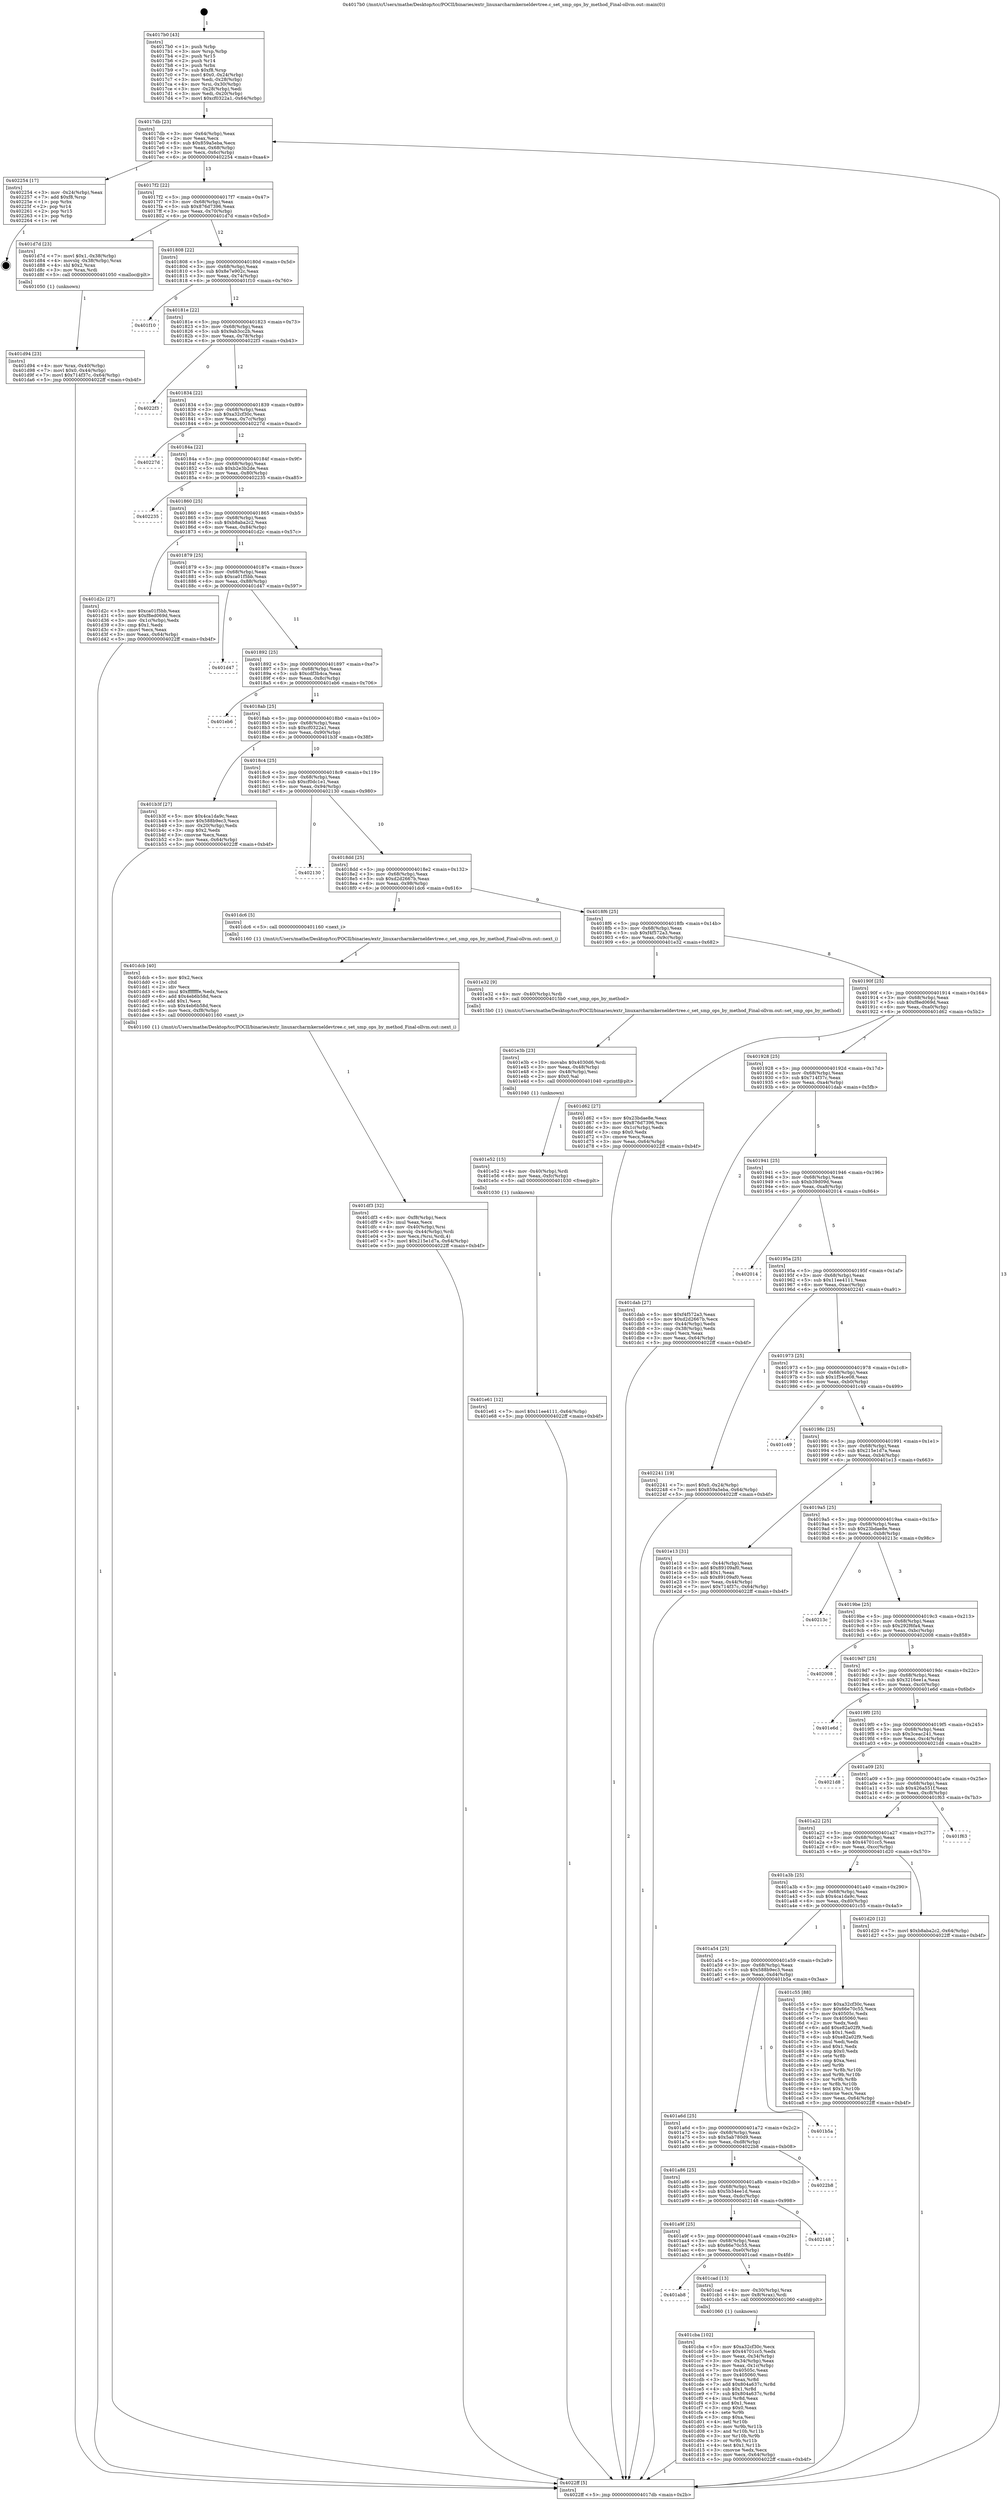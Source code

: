 digraph "0x4017b0" {
  label = "0x4017b0 (/mnt/c/Users/mathe/Desktop/tcc/POCII/binaries/extr_linuxarcharmkerneldevtree.c_set_smp_ops_by_method_Final-ollvm.out::main(0))"
  labelloc = "t"
  node[shape=record]

  Entry [label="",width=0.3,height=0.3,shape=circle,fillcolor=black,style=filled]
  "0x4017db" [label="{
     0x4017db [23]\l
     | [instrs]\l
     &nbsp;&nbsp;0x4017db \<+3\>: mov -0x64(%rbp),%eax\l
     &nbsp;&nbsp;0x4017de \<+2\>: mov %eax,%ecx\l
     &nbsp;&nbsp;0x4017e0 \<+6\>: sub $0x859a5eba,%ecx\l
     &nbsp;&nbsp;0x4017e6 \<+3\>: mov %eax,-0x68(%rbp)\l
     &nbsp;&nbsp;0x4017e9 \<+3\>: mov %ecx,-0x6c(%rbp)\l
     &nbsp;&nbsp;0x4017ec \<+6\>: je 0000000000402254 \<main+0xaa4\>\l
  }"]
  "0x402254" [label="{
     0x402254 [17]\l
     | [instrs]\l
     &nbsp;&nbsp;0x402254 \<+3\>: mov -0x24(%rbp),%eax\l
     &nbsp;&nbsp;0x402257 \<+7\>: add $0xf8,%rsp\l
     &nbsp;&nbsp;0x40225e \<+1\>: pop %rbx\l
     &nbsp;&nbsp;0x40225f \<+2\>: pop %r14\l
     &nbsp;&nbsp;0x402261 \<+2\>: pop %r15\l
     &nbsp;&nbsp;0x402263 \<+1\>: pop %rbp\l
     &nbsp;&nbsp;0x402264 \<+1\>: ret\l
  }"]
  "0x4017f2" [label="{
     0x4017f2 [22]\l
     | [instrs]\l
     &nbsp;&nbsp;0x4017f2 \<+5\>: jmp 00000000004017f7 \<main+0x47\>\l
     &nbsp;&nbsp;0x4017f7 \<+3\>: mov -0x68(%rbp),%eax\l
     &nbsp;&nbsp;0x4017fa \<+5\>: sub $0x876d7396,%eax\l
     &nbsp;&nbsp;0x4017ff \<+3\>: mov %eax,-0x70(%rbp)\l
     &nbsp;&nbsp;0x401802 \<+6\>: je 0000000000401d7d \<main+0x5cd\>\l
  }"]
  Exit [label="",width=0.3,height=0.3,shape=circle,fillcolor=black,style=filled,peripheries=2]
  "0x401d7d" [label="{
     0x401d7d [23]\l
     | [instrs]\l
     &nbsp;&nbsp;0x401d7d \<+7\>: movl $0x1,-0x38(%rbp)\l
     &nbsp;&nbsp;0x401d84 \<+4\>: movslq -0x38(%rbp),%rax\l
     &nbsp;&nbsp;0x401d88 \<+4\>: shl $0x2,%rax\l
     &nbsp;&nbsp;0x401d8c \<+3\>: mov %rax,%rdi\l
     &nbsp;&nbsp;0x401d8f \<+5\>: call 0000000000401050 \<malloc@plt\>\l
     | [calls]\l
     &nbsp;&nbsp;0x401050 \{1\} (unknown)\l
  }"]
  "0x401808" [label="{
     0x401808 [22]\l
     | [instrs]\l
     &nbsp;&nbsp;0x401808 \<+5\>: jmp 000000000040180d \<main+0x5d\>\l
     &nbsp;&nbsp;0x40180d \<+3\>: mov -0x68(%rbp),%eax\l
     &nbsp;&nbsp;0x401810 \<+5\>: sub $0x8e7e902c,%eax\l
     &nbsp;&nbsp;0x401815 \<+3\>: mov %eax,-0x74(%rbp)\l
     &nbsp;&nbsp;0x401818 \<+6\>: je 0000000000401f10 \<main+0x760\>\l
  }"]
  "0x401e61" [label="{
     0x401e61 [12]\l
     | [instrs]\l
     &nbsp;&nbsp;0x401e61 \<+7\>: movl $0x11ee4111,-0x64(%rbp)\l
     &nbsp;&nbsp;0x401e68 \<+5\>: jmp 00000000004022ff \<main+0xb4f\>\l
  }"]
  "0x401f10" [label="{
     0x401f10\l
  }", style=dashed]
  "0x40181e" [label="{
     0x40181e [22]\l
     | [instrs]\l
     &nbsp;&nbsp;0x40181e \<+5\>: jmp 0000000000401823 \<main+0x73\>\l
     &nbsp;&nbsp;0x401823 \<+3\>: mov -0x68(%rbp),%eax\l
     &nbsp;&nbsp;0x401826 \<+5\>: sub $0x9ab3cc2b,%eax\l
     &nbsp;&nbsp;0x40182b \<+3\>: mov %eax,-0x78(%rbp)\l
     &nbsp;&nbsp;0x40182e \<+6\>: je 00000000004022f3 \<main+0xb43\>\l
  }"]
  "0x401e52" [label="{
     0x401e52 [15]\l
     | [instrs]\l
     &nbsp;&nbsp;0x401e52 \<+4\>: mov -0x40(%rbp),%rdi\l
     &nbsp;&nbsp;0x401e56 \<+6\>: mov %eax,-0xfc(%rbp)\l
     &nbsp;&nbsp;0x401e5c \<+5\>: call 0000000000401030 \<free@plt\>\l
     | [calls]\l
     &nbsp;&nbsp;0x401030 \{1\} (unknown)\l
  }"]
  "0x4022f3" [label="{
     0x4022f3\l
  }", style=dashed]
  "0x401834" [label="{
     0x401834 [22]\l
     | [instrs]\l
     &nbsp;&nbsp;0x401834 \<+5\>: jmp 0000000000401839 \<main+0x89\>\l
     &nbsp;&nbsp;0x401839 \<+3\>: mov -0x68(%rbp),%eax\l
     &nbsp;&nbsp;0x40183c \<+5\>: sub $0xa32cf30c,%eax\l
     &nbsp;&nbsp;0x401841 \<+3\>: mov %eax,-0x7c(%rbp)\l
     &nbsp;&nbsp;0x401844 \<+6\>: je 000000000040227d \<main+0xacd\>\l
  }"]
  "0x401e3b" [label="{
     0x401e3b [23]\l
     | [instrs]\l
     &nbsp;&nbsp;0x401e3b \<+10\>: movabs $0x4030d6,%rdi\l
     &nbsp;&nbsp;0x401e45 \<+3\>: mov %eax,-0x48(%rbp)\l
     &nbsp;&nbsp;0x401e48 \<+3\>: mov -0x48(%rbp),%esi\l
     &nbsp;&nbsp;0x401e4b \<+2\>: mov $0x0,%al\l
     &nbsp;&nbsp;0x401e4d \<+5\>: call 0000000000401040 \<printf@plt\>\l
     | [calls]\l
     &nbsp;&nbsp;0x401040 \{1\} (unknown)\l
  }"]
  "0x40227d" [label="{
     0x40227d\l
  }", style=dashed]
  "0x40184a" [label="{
     0x40184a [22]\l
     | [instrs]\l
     &nbsp;&nbsp;0x40184a \<+5\>: jmp 000000000040184f \<main+0x9f\>\l
     &nbsp;&nbsp;0x40184f \<+3\>: mov -0x68(%rbp),%eax\l
     &nbsp;&nbsp;0x401852 \<+5\>: sub $0xb2e3b2de,%eax\l
     &nbsp;&nbsp;0x401857 \<+3\>: mov %eax,-0x80(%rbp)\l
     &nbsp;&nbsp;0x40185a \<+6\>: je 0000000000402235 \<main+0xa85\>\l
  }"]
  "0x401df3" [label="{
     0x401df3 [32]\l
     | [instrs]\l
     &nbsp;&nbsp;0x401df3 \<+6\>: mov -0xf8(%rbp),%ecx\l
     &nbsp;&nbsp;0x401df9 \<+3\>: imul %eax,%ecx\l
     &nbsp;&nbsp;0x401dfc \<+4\>: mov -0x40(%rbp),%rsi\l
     &nbsp;&nbsp;0x401e00 \<+4\>: movslq -0x44(%rbp),%rdi\l
     &nbsp;&nbsp;0x401e04 \<+3\>: mov %ecx,(%rsi,%rdi,4)\l
     &nbsp;&nbsp;0x401e07 \<+7\>: movl $0x215e1d7a,-0x64(%rbp)\l
     &nbsp;&nbsp;0x401e0e \<+5\>: jmp 00000000004022ff \<main+0xb4f\>\l
  }"]
  "0x402235" [label="{
     0x402235\l
  }", style=dashed]
  "0x401860" [label="{
     0x401860 [25]\l
     | [instrs]\l
     &nbsp;&nbsp;0x401860 \<+5\>: jmp 0000000000401865 \<main+0xb5\>\l
     &nbsp;&nbsp;0x401865 \<+3\>: mov -0x68(%rbp),%eax\l
     &nbsp;&nbsp;0x401868 \<+5\>: sub $0xb8aba2c2,%eax\l
     &nbsp;&nbsp;0x40186d \<+6\>: mov %eax,-0x84(%rbp)\l
     &nbsp;&nbsp;0x401873 \<+6\>: je 0000000000401d2c \<main+0x57c\>\l
  }"]
  "0x401dcb" [label="{
     0x401dcb [40]\l
     | [instrs]\l
     &nbsp;&nbsp;0x401dcb \<+5\>: mov $0x2,%ecx\l
     &nbsp;&nbsp;0x401dd0 \<+1\>: cltd\l
     &nbsp;&nbsp;0x401dd1 \<+2\>: idiv %ecx\l
     &nbsp;&nbsp;0x401dd3 \<+6\>: imul $0xfffffffe,%edx,%ecx\l
     &nbsp;&nbsp;0x401dd9 \<+6\>: add $0x4eb6b58d,%ecx\l
     &nbsp;&nbsp;0x401ddf \<+3\>: add $0x1,%ecx\l
     &nbsp;&nbsp;0x401de2 \<+6\>: sub $0x4eb6b58d,%ecx\l
     &nbsp;&nbsp;0x401de8 \<+6\>: mov %ecx,-0xf8(%rbp)\l
     &nbsp;&nbsp;0x401dee \<+5\>: call 0000000000401160 \<next_i\>\l
     | [calls]\l
     &nbsp;&nbsp;0x401160 \{1\} (/mnt/c/Users/mathe/Desktop/tcc/POCII/binaries/extr_linuxarcharmkerneldevtree.c_set_smp_ops_by_method_Final-ollvm.out::next_i)\l
  }"]
  "0x401d2c" [label="{
     0x401d2c [27]\l
     | [instrs]\l
     &nbsp;&nbsp;0x401d2c \<+5\>: mov $0xca01f5bb,%eax\l
     &nbsp;&nbsp;0x401d31 \<+5\>: mov $0xf8ed069d,%ecx\l
     &nbsp;&nbsp;0x401d36 \<+3\>: mov -0x1c(%rbp),%edx\l
     &nbsp;&nbsp;0x401d39 \<+3\>: cmp $0x1,%edx\l
     &nbsp;&nbsp;0x401d3c \<+3\>: cmovl %ecx,%eax\l
     &nbsp;&nbsp;0x401d3f \<+3\>: mov %eax,-0x64(%rbp)\l
     &nbsp;&nbsp;0x401d42 \<+5\>: jmp 00000000004022ff \<main+0xb4f\>\l
  }"]
  "0x401879" [label="{
     0x401879 [25]\l
     | [instrs]\l
     &nbsp;&nbsp;0x401879 \<+5\>: jmp 000000000040187e \<main+0xce\>\l
     &nbsp;&nbsp;0x40187e \<+3\>: mov -0x68(%rbp),%eax\l
     &nbsp;&nbsp;0x401881 \<+5\>: sub $0xca01f5bb,%eax\l
     &nbsp;&nbsp;0x401886 \<+6\>: mov %eax,-0x88(%rbp)\l
     &nbsp;&nbsp;0x40188c \<+6\>: je 0000000000401d47 \<main+0x597\>\l
  }"]
  "0x401d94" [label="{
     0x401d94 [23]\l
     | [instrs]\l
     &nbsp;&nbsp;0x401d94 \<+4\>: mov %rax,-0x40(%rbp)\l
     &nbsp;&nbsp;0x401d98 \<+7\>: movl $0x0,-0x44(%rbp)\l
     &nbsp;&nbsp;0x401d9f \<+7\>: movl $0x714f37c,-0x64(%rbp)\l
     &nbsp;&nbsp;0x401da6 \<+5\>: jmp 00000000004022ff \<main+0xb4f\>\l
  }"]
  "0x401d47" [label="{
     0x401d47\l
  }", style=dashed]
  "0x401892" [label="{
     0x401892 [25]\l
     | [instrs]\l
     &nbsp;&nbsp;0x401892 \<+5\>: jmp 0000000000401897 \<main+0xe7\>\l
     &nbsp;&nbsp;0x401897 \<+3\>: mov -0x68(%rbp),%eax\l
     &nbsp;&nbsp;0x40189a \<+5\>: sub $0xcdf3b4ca,%eax\l
     &nbsp;&nbsp;0x40189f \<+6\>: mov %eax,-0x8c(%rbp)\l
     &nbsp;&nbsp;0x4018a5 \<+6\>: je 0000000000401eb6 \<main+0x706\>\l
  }"]
  "0x401cba" [label="{
     0x401cba [102]\l
     | [instrs]\l
     &nbsp;&nbsp;0x401cba \<+5\>: mov $0xa32cf30c,%ecx\l
     &nbsp;&nbsp;0x401cbf \<+5\>: mov $0x44701cc5,%edx\l
     &nbsp;&nbsp;0x401cc4 \<+3\>: mov %eax,-0x34(%rbp)\l
     &nbsp;&nbsp;0x401cc7 \<+3\>: mov -0x34(%rbp),%eax\l
     &nbsp;&nbsp;0x401cca \<+3\>: mov %eax,-0x1c(%rbp)\l
     &nbsp;&nbsp;0x401ccd \<+7\>: mov 0x40505c,%eax\l
     &nbsp;&nbsp;0x401cd4 \<+7\>: mov 0x405060,%esi\l
     &nbsp;&nbsp;0x401cdb \<+3\>: mov %eax,%r8d\l
     &nbsp;&nbsp;0x401cde \<+7\>: add $0x804a637c,%r8d\l
     &nbsp;&nbsp;0x401ce5 \<+4\>: sub $0x1,%r8d\l
     &nbsp;&nbsp;0x401ce9 \<+7\>: sub $0x804a637c,%r8d\l
     &nbsp;&nbsp;0x401cf0 \<+4\>: imul %r8d,%eax\l
     &nbsp;&nbsp;0x401cf4 \<+3\>: and $0x1,%eax\l
     &nbsp;&nbsp;0x401cf7 \<+3\>: cmp $0x0,%eax\l
     &nbsp;&nbsp;0x401cfa \<+4\>: sete %r9b\l
     &nbsp;&nbsp;0x401cfe \<+3\>: cmp $0xa,%esi\l
     &nbsp;&nbsp;0x401d01 \<+4\>: setl %r10b\l
     &nbsp;&nbsp;0x401d05 \<+3\>: mov %r9b,%r11b\l
     &nbsp;&nbsp;0x401d08 \<+3\>: and %r10b,%r11b\l
     &nbsp;&nbsp;0x401d0b \<+3\>: xor %r10b,%r9b\l
     &nbsp;&nbsp;0x401d0e \<+3\>: or %r9b,%r11b\l
     &nbsp;&nbsp;0x401d11 \<+4\>: test $0x1,%r11b\l
     &nbsp;&nbsp;0x401d15 \<+3\>: cmovne %edx,%ecx\l
     &nbsp;&nbsp;0x401d18 \<+3\>: mov %ecx,-0x64(%rbp)\l
     &nbsp;&nbsp;0x401d1b \<+5\>: jmp 00000000004022ff \<main+0xb4f\>\l
  }"]
  "0x401eb6" [label="{
     0x401eb6\l
  }", style=dashed]
  "0x4018ab" [label="{
     0x4018ab [25]\l
     | [instrs]\l
     &nbsp;&nbsp;0x4018ab \<+5\>: jmp 00000000004018b0 \<main+0x100\>\l
     &nbsp;&nbsp;0x4018b0 \<+3\>: mov -0x68(%rbp),%eax\l
     &nbsp;&nbsp;0x4018b3 \<+5\>: sub $0xcf0322a1,%eax\l
     &nbsp;&nbsp;0x4018b8 \<+6\>: mov %eax,-0x90(%rbp)\l
     &nbsp;&nbsp;0x4018be \<+6\>: je 0000000000401b3f \<main+0x38f\>\l
  }"]
  "0x401ab8" [label="{
     0x401ab8\l
  }", style=dashed]
  "0x401b3f" [label="{
     0x401b3f [27]\l
     | [instrs]\l
     &nbsp;&nbsp;0x401b3f \<+5\>: mov $0x4ca1da9c,%eax\l
     &nbsp;&nbsp;0x401b44 \<+5\>: mov $0x588b9ec3,%ecx\l
     &nbsp;&nbsp;0x401b49 \<+3\>: mov -0x20(%rbp),%edx\l
     &nbsp;&nbsp;0x401b4c \<+3\>: cmp $0x2,%edx\l
     &nbsp;&nbsp;0x401b4f \<+3\>: cmovne %ecx,%eax\l
     &nbsp;&nbsp;0x401b52 \<+3\>: mov %eax,-0x64(%rbp)\l
     &nbsp;&nbsp;0x401b55 \<+5\>: jmp 00000000004022ff \<main+0xb4f\>\l
  }"]
  "0x4018c4" [label="{
     0x4018c4 [25]\l
     | [instrs]\l
     &nbsp;&nbsp;0x4018c4 \<+5\>: jmp 00000000004018c9 \<main+0x119\>\l
     &nbsp;&nbsp;0x4018c9 \<+3\>: mov -0x68(%rbp),%eax\l
     &nbsp;&nbsp;0x4018cc \<+5\>: sub $0xcf0dc1e1,%eax\l
     &nbsp;&nbsp;0x4018d1 \<+6\>: mov %eax,-0x94(%rbp)\l
     &nbsp;&nbsp;0x4018d7 \<+6\>: je 0000000000402130 \<main+0x980\>\l
  }"]
  "0x4022ff" [label="{
     0x4022ff [5]\l
     | [instrs]\l
     &nbsp;&nbsp;0x4022ff \<+5\>: jmp 00000000004017db \<main+0x2b\>\l
  }"]
  "0x4017b0" [label="{
     0x4017b0 [43]\l
     | [instrs]\l
     &nbsp;&nbsp;0x4017b0 \<+1\>: push %rbp\l
     &nbsp;&nbsp;0x4017b1 \<+3\>: mov %rsp,%rbp\l
     &nbsp;&nbsp;0x4017b4 \<+2\>: push %r15\l
     &nbsp;&nbsp;0x4017b6 \<+2\>: push %r14\l
     &nbsp;&nbsp;0x4017b8 \<+1\>: push %rbx\l
     &nbsp;&nbsp;0x4017b9 \<+7\>: sub $0xf8,%rsp\l
     &nbsp;&nbsp;0x4017c0 \<+7\>: movl $0x0,-0x24(%rbp)\l
     &nbsp;&nbsp;0x4017c7 \<+3\>: mov %edi,-0x28(%rbp)\l
     &nbsp;&nbsp;0x4017ca \<+4\>: mov %rsi,-0x30(%rbp)\l
     &nbsp;&nbsp;0x4017ce \<+3\>: mov -0x28(%rbp),%edi\l
     &nbsp;&nbsp;0x4017d1 \<+3\>: mov %edi,-0x20(%rbp)\l
     &nbsp;&nbsp;0x4017d4 \<+7\>: movl $0xcf0322a1,-0x64(%rbp)\l
  }"]
  "0x401cad" [label="{
     0x401cad [13]\l
     | [instrs]\l
     &nbsp;&nbsp;0x401cad \<+4\>: mov -0x30(%rbp),%rax\l
     &nbsp;&nbsp;0x401cb1 \<+4\>: mov 0x8(%rax),%rdi\l
     &nbsp;&nbsp;0x401cb5 \<+5\>: call 0000000000401060 \<atoi@plt\>\l
     | [calls]\l
     &nbsp;&nbsp;0x401060 \{1\} (unknown)\l
  }"]
  "0x402130" [label="{
     0x402130\l
  }", style=dashed]
  "0x4018dd" [label="{
     0x4018dd [25]\l
     | [instrs]\l
     &nbsp;&nbsp;0x4018dd \<+5\>: jmp 00000000004018e2 \<main+0x132\>\l
     &nbsp;&nbsp;0x4018e2 \<+3\>: mov -0x68(%rbp),%eax\l
     &nbsp;&nbsp;0x4018e5 \<+5\>: sub $0xd2d2667b,%eax\l
     &nbsp;&nbsp;0x4018ea \<+6\>: mov %eax,-0x98(%rbp)\l
     &nbsp;&nbsp;0x4018f0 \<+6\>: je 0000000000401dc6 \<main+0x616\>\l
  }"]
  "0x401a9f" [label="{
     0x401a9f [25]\l
     | [instrs]\l
     &nbsp;&nbsp;0x401a9f \<+5\>: jmp 0000000000401aa4 \<main+0x2f4\>\l
     &nbsp;&nbsp;0x401aa4 \<+3\>: mov -0x68(%rbp),%eax\l
     &nbsp;&nbsp;0x401aa7 \<+5\>: sub $0x66e70c55,%eax\l
     &nbsp;&nbsp;0x401aac \<+6\>: mov %eax,-0xe0(%rbp)\l
     &nbsp;&nbsp;0x401ab2 \<+6\>: je 0000000000401cad \<main+0x4fd\>\l
  }"]
  "0x401dc6" [label="{
     0x401dc6 [5]\l
     | [instrs]\l
     &nbsp;&nbsp;0x401dc6 \<+5\>: call 0000000000401160 \<next_i\>\l
     | [calls]\l
     &nbsp;&nbsp;0x401160 \{1\} (/mnt/c/Users/mathe/Desktop/tcc/POCII/binaries/extr_linuxarcharmkerneldevtree.c_set_smp_ops_by_method_Final-ollvm.out::next_i)\l
  }"]
  "0x4018f6" [label="{
     0x4018f6 [25]\l
     | [instrs]\l
     &nbsp;&nbsp;0x4018f6 \<+5\>: jmp 00000000004018fb \<main+0x14b\>\l
     &nbsp;&nbsp;0x4018fb \<+3\>: mov -0x68(%rbp),%eax\l
     &nbsp;&nbsp;0x4018fe \<+5\>: sub $0xf4f572a3,%eax\l
     &nbsp;&nbsp;0x401903 \<+6\>: mov %eax,-0x9c(%rbp)\l
     &nbsp;&nbsp;0x401909 \<+6\>: je 0000000000401e32 \<main+0x682\>\l
  }"]
  "0x402148" [label="{
     0x402148\l
  }", style=dashed]
  "0x401e32" [label="{
     0x401e32 [9]\l
     | [instrs]\l
     &nbsp;&nbsp;0x401e32 \<+4\>: mov -0x40(%rbp),%rdi\l
     &nbsp;&nbsp;0x401e36 \<+5\>: call 00000000004015b0 \<set_smp_ops_by_method\>\l
     | [calls]\l
     &nbsp;&nbsp;0x4015b0 \{1\} (/mnt/c/Users/mathe/Desktop/tcc/POCII/binaries/extr_linuxarcharmkerneldevtree.c_set_smp_ops_by_method_Final-ollvm.out::set_smp_ops_by_method)\l
  }"]
  "0x40190f" [label="{
     0x40190f [25]\l
     | [instrs]\l
     &nbsp;&nbsp;0x40190f \<+5\>: jmp 0000000000401914 \<main+0x164\>\l
     &nbsp;&nbsp;0x401914 \<+3\>: mov -0x68(%rbp),%eax\l
     &nbsp;&nbsp;0x401917 \<+5\>: sub $0xf8ed069d,%eax\l
     &nbsp;&nbsp;0x40191c \<+6\>: mov %eax,-0xa0(%rbp)\l
     &nbsp;&nbsp;0x401922 \<+6\>: je 0000000000401d62 \<main+0x5b2\>\l
  }"]
  "0x401a86" [label="{
     0x401a86 [25]\l
     | [instrs]\l
     &nbsp;&nbsp;0x401a86 \<+5\>: jmp 0000000000401a8b \<main+0x2db\>\l
     &nbsp;&nbsp;0x401a8b \<+3\>: mov -0x68(%rbp),%eax\l
     &nbsp;&nbsp;0x401a8e \<+5\>: sub $0x5b34ee1d,%eax\l
     &nbsp;&nbsp;0x401a93 \<+6\>: mov %eax,-0xdc(%rbp)\l
     &nbsp;&nbsp;0x401a99 \<+6\>: je 0000000000402148 \<main+0x998\>\l
  }"]
  "0x401d62" [label="{
     0x401d62 [27]\l
     | [instrs]\l
     &nbsp;&nbsp;0x401d62 \<+5\>: mov $0x23bdae8e,%eax\l
     &nbsp;&nbsp;0x401d67 \<+5\>: mov $0x876d7396,%ecx\l
     &nbsp;&nbsp;0x401d6c \<+3\>: mov -0x1c(%rbp),%edx\l
     &nbsp;&nbsp;0x401d6f \<+3\>: cmp $0x0,%edx\l
     &nbsp;&nbsp;0x401d72 \<+3\>: cmove %ecx,%eax\l
     &nbsp;&nbsp;0x401d75 \<+3\>: mov %eax,-0x64(%rbp)\l
     &nbsp;&nbsp;0x401d78 \<+5\>: jmp 00000000004022ff \<main+0xb4f\>\l
  }"]
  "0x401928" [label="{
     0x401928 [25]\l
     | [instrs]\l
     &nbsp;&nbsp;0x401928 \<+5\>: jmp 000000000040192d \<main+0x17d\>\l
     &nbsp;&nbsp;0x40192d \<+3\>: mov -0x68(%rbp),%eax\l
     &nbsp;&nbsp;0x401930 \<+5\>: sub $0x714f37c,%eax\l
     &nbsp;&nbsp;0x401935 \<+6\>: mov %eax,-0xa4(%rbp)\l
     &nbsp;&nbsp;0x40193b \<+6\>: je 0000000000401dab \<main+0x5fb\>\l
  }"]
  "0x4022b8" [label="{
     0x4022b8\l
  }", style=dashed]
  "0x401dab" [label="{
     0x401dab [27]\l
     | [instrs]\l
     &nbsp;&nbsp;0x401dab \<+5\>: mov $0xf4f572a3,%eax\l
     &nbsp;&nbsp;0x401db0 \<+5\>: mov $0xd2d2667b,%ecx\l
     &nbsp;&nbsp;0x401db5 \<+3\>: mov -0x44(%rbp),%edx\l
     &nbsp;&nbsp;0x401db8 \<+3\>: cmp -0x38(%rbp),%edx\l
     &nbsp;&nbsp;0x401dbb \<+3\>: cmovl %ecx,%eax\l
     &nbsp;&nbsp;0x401dbe \<+3\>: mov %eax,-0x64(%rbp)\l
     &nbsp;&nbsp;0x401dc1 \<+5\>: jmp 00000000004022ff \<main+0xb4f\>\l
  }"]
  "0x401941" [label="{
     0x401941 [25]\l
     | [instrs]\l
     &nbsp;&nbsp;0x401941 \<+5\>: jmp 0000000000401946 \<main+0x196\>\l
     &nbsp;&nbsp;0x401946 \<+3\>: mov -0x68(%rbp),%eax\l
     &nbsp;&nbsp;0x401949 \<+5\>: sub $0xb39d09d,%eax\l
     &nbsp;&nbsp;0x40194e \<+6\>: mov %eax,-0xa8(%rbp)\l
     &nbsp;&nbsp;0x401954 \<+6\>: je 0000000000402014 \<main+0x864\>\l
  }"]
  "0x401a6d" [label="{
     0x401a6d [25]\l
     | [instrs]\l
     &nbsp;&nbsp;0x401a6d \<+5\>: jmp 0000000000401a72 \<main+0x2c2\>\l
     &nbsp;&nbsp;0x401a72 \<+3\>: mov -0x68(%rbp),%eax\l
     &nbsp;&nbsp;0x401a75 \<+5\>: sub $0x5ab780d9,%eax\l
     &nbsp;&nbsp;0x401a7a \<+6\>: mov %eax,-0xd8(%rbp)\l
     &nbsp;&nbsp;0x401a80 \<+6\>: je 00000000004022b8 \<main+0xb08\>\l
  }"]
  "0x402014" [label="{
     0x402014\l
  }", style=dashed]
  "0x40195a" [label="{
     0x40195a [25]\l
     | [instrs]\l
     &nbsp;&nbsp;0x40195a \<+5\>: jmp 000000000040195f \<main+0x1af\>\l
     &nbsp;&nbsp;0x40195f \<+3\>: mov -0x68(%rbp),%eax\l
     &nbsp;&nbsp;0x401962 \<+5\>: sub $0x11ee4111,%eax\l
     &nbsp;&nbsp;0x401967 \<+6\>: mov %eax,-0xac(%rbp)\l
     &nbsp;&nbsp;0x40196d \<+6\>: je 0000000000402241 \<main+0xa91\>\l
  }"]
  "0x401b5a" [label="{
     0x401b5a\l
  }", style=dashed]
  "0x402241" [label="{
     0x402241 [19]\l
     | [instrs]\l
     &nbsp;&nbsp;0x402241 \<+7\>: movl $0x0,-0x24(%rbp)\l
     &nbsp;&nbsp;0x402248 \<+7\>: movl $0x859a5eba,-0x64(%rbp)\l
     &nbsp;&nbsp;0x40224f \<+5\>: jmp 00000000004022ff \<main+0xb4f\>\l
  }"]
  "0x401973" [label="{
     0x401973 [25]\l
     | [instrs]\l
     &nbsp;&nbsp;0x401973 \<+5\>: jmp 0000000000401978 \<main+0x1c8\>\l
     &nbsp;&nbsp;0x401978 \<+3\>: mov -0x68(%rbp),%eax\l
     &nbsp;&nbsp;0x40197b \<+5\>: sub $0x1f54ce08,%eax\l
     &nbsp;&nbsp;0x401980 \<+6\>: mov %eax,-0xb0(%rbp)\l
     &nbsp;&nbsp;0x401986 \<+6\>: je 0000000000401c49 \<main+0x499\>\l
  }"]
  "0x401a54" [label="{
     0x401a54 [25]\l
     | [instrs]\l
     &nbsp;&nbsp;0x401a54 \<+5\>: jmp 0000000000401a59 \<main+0x2a9\>\l
     &nbsp;&nbsp;0x401a59 \<+3\>: mov -0x68(%rbp),%eax\l
     &nbsp;&nbsp;0x401a5c \<+5\>: sub $0x588b9ec3,%eax\l
     &nbsp;&nbsp;0x401a61 \<+6\>: mov %eax,-0xd4(%rbp)\l
     &nbsp;&nbsp;0x401a67 \<+6\>: je 0000000000401b5a \<main+0x3aa\>\l
  }"]
  "0x401c49" [label="{
     0x401c49\l
  }", style=dashed]
  "0x40198c" [label="{
     0x40198c [25]\l
     | [instrs]\l
     &nbsp;&nbsp;0x40198c \<+5\>: jmp 0000000000401991 \<main+0x1e1\>\l
     &nbsp;&nbsp;0x401991 \<+3\>: mov -0x68(%rbp),%eax\l
     &nbsp;&nbsp;0x401994 \<+5\>: sub $0x215e1d7a,%eax\l
     &nbsp;&nbsp;0x401999 \<+6\>: mov %eax,-0xb4(%rbp)\l
     &nbsp;&nbsp;0x40199f \<+6\>: je 0000000000401e13 \<main+0x663\>\l
  }"]
  "0x401c55" [label="{
     0x401c55 [88]\l
     | [instrs]\l
     &nbsp;&nbsp;0x401c55 \<+5\>: mov $0xa32cf30c,%eax\l
     &nbsp;&nbsp;0x401c5a \<+5\>: mov $0x66e70c55,%ecx\l
     &nbsp;&nbsp;0x401c5f \<+7\>: mov 0x40505c,%edx\l
     &nbsp;&nbsp;0x401c66 \<+7\>: mov 0x405060,%esi\l
     &nbsp;&nbsp;0x401c6d \<+2\>: mov %edx,%edi\l
     &nbsp;&nbsp;0x401c6f \<+6\>: add $0xe82a02f9,%edi\l
     &nbsp;&nbsp;0x401c75 \<+3\>: sub $0x1,%edi\l
     &nbsp;&nbsp;0x401c78 \<+6\>: sub $0xe82a02f9,%edi\l
     &nbsp;&nbsp;0x401c7e \<+3\>: imul %edi,%edx\l
     &nbsp;&nbsp;0x401c81 \<+3\>: and $0x1,%edx\l
     &nbsp;&nbsp;0x401c84 \<+3\>: cmp $0x0,%edx\l
     &nbsp;&nbsp;0x401c87 \<+4\>: sete %r8b\l
     &nbsp;&nbsp;0x401c8b \<+3\>: cmp $0xa,%esi\l
     &nbsp;&nbsp;0x401c8e \<+4\>: setl %r9b\l
     &nbsp;&nbsp;0x401c92 \<+3\>: mov %r8b,%r10b\l
     &nbsp;&nbsp;0x401c95 \<+3\>: and %r9b,%r10b\l
     &nbsp;&nbsp;0x401c98 \<+3\>: xor %r9b,%r8b\l
     &nbsp;&nbsp;0x401c9b \<+3\>: or %r8b,%r10b\l
     &nbsp;&nbsp;0x401c9e \<+4\>: test $0x1,%r10b\l
     &nbsp;&nbsp;0x401ca2 \<+3\>: cmovne %ecx,%eax\l
     &nbsp;&nbsp;0x401ca5 \<+3\>: mov %eax,-0x64(%rbp)\l
     &nbsp;&nbsp;0x401ca8 \<+5\>: jmp 00000000004022ff \<main+0xb4f\>\l
  }"]
  "0x401e13" [label="{
     0x401e13 [31]\l
     | [instrs]\l
     &nbsp;&nbsp;0x401e13 \<+3\>: mov -0x44(%rbp),%eax\l
     &nbsp;&nbsp;0x401e16 \<+5\>: add $0x89109af0,%eax\l
     &nbsp;&nbsp;0x401e1b \<+3\>: add $0x1,%eax\l
     &nbsp;&nbsp;0x401e1e \<+5\>: sub $0x89109af0,%eax\l
     &nbsp;&nbsp;0x401e23 \<+3\>: mov %eax,-0x44(%rbp)\l
     &nbsp;&nbsp;0x401e26 \<+7\>: movl $0x714f37c,-0x64(%rbp)\l
     &nbsp;&nbsp;0x401e2d \<+5\>: jmp 00000000004022ff \<main+0xb4f\>\l
  }"]
  "0x4019a5" [label="{
     0x4019a5 [25]\l
     | [instrs]\l
     &nbsp;&nbsp;0x4019a5 \<+5\>: jmp 00000000004019aa \<main+0x1fa\>\l
     &nbsp;&nbsp;0x4019aa \<+3\>: mov -0x68(%rbp),%eax\l
     &nbsp;&nbsp;0x4019ad \<+5\>: sub $0x23bdae8e,%eax\l
     &nbsp;&nbsp;0x4019b2 \<+6\>: mov %eax,-0xb8(%rbp)\l
     &nbsp;&nbsp;0x4019b8 \<+6\>: je 000000000040213c \<main+0x98c\>\l
  }"]
  "0x401a3b" [label="{
     0x401a3b [25]\l
     | [instrs]\l
     &nbsp;&nbsp;0x401a3b \<+5\>: jmp 0000000000401a40 \<main+0x290\>\l
     &nbsp;&nbsp;0x401a40 \<+3\>: mov -0x68(%rbp),%eax\l
     &nbsp;&nbsp;0x401a43 \<+5\>: sub $0x4ca1da9c,%eax\l
     &nbsp;&nbsp;0x401a48 \<+6\>: mov %eax,-0xd0(%rbp)\l
     &nbsp;&nbsp;0x401a4e \<+6\>: je 0000000000401c55 \<main+0x4a5\>\l
  }"]
  "0x40213c" [label="{
     0x40213c\l
  }", style=dashed]
  "0x4019be" [label="{
     0x4019be [25]\l
     | [instrs]\l
     &nbsp;&nbsp;0x4019be \<+5\>: jmp 00000000004019c3 \<main+0x213\>\l
     &nbsp;&nbsp;0x4019c3 \<+3\>: mov -0x68(%rbp),%eax\l
     &nbsp;&nbsp;0x4019c6 \<+5\>: sub $0x292f6fa4,%eax\l
     &nbsp;&nbsp;0x4019cb \<+6\>: mov %eax,-0xbc(%rbp)\l
     &nbsp;&nbsp;0x4019d1 \<+6\>: je 0000000000402008 \<main+0x858\>\l
  }"]
  "0x401d20" [label="{
     0x401d20 [12]\l
     | [instrs]\l
     &nbsp;&nbsp;0x401d20 \<+7\>: movl $0xb8aba2c2,-0x64(%rbp)\l
     &nbsp;&nbsp;0x401d27 \<+5\>: jmp 00000000004022ff \<main+0xb4f\>\l
  }"]
  "0x402008" [label="{
     0x402008\l
  }", style=dashed]
  "0x4019d7" [label="{
     0x4019d7 [25]\l
     | [instrs]\l
     &nbsp;&nbsp;0x4019d7 \<+5\>: jmp 00000000004019dc \<main+0x22c\>\l
     &nbsp;&nbsp;0x4019dc \<+3\>: mov -0x68(%rbp),%eax\l
     &nbsp;&nbsp;0x4019df \<+5\>: sub $0x3216ee1a,%eax\l
     &nbsp;&nbsp;0x4019e4 \<+6\>: mov %eax,-0xc0(%rbp)\l
     &nbsp;&nbsp;0x4019ea \<+6\>: je 0000000000401e6d \<main+0x6bd\>\l
  }"]
  "0x401a22" [label="{
     0x401a22 [25]\l
     | [instrs]\l
     &nbsp;&nbsp;0x401a22 \<+5\>: jmp 0000000000401a27 \<main+0x277\>\l
     &nbsp;&nbsp;0x401a27 \<+3\>: mov -0x68(%rbp),%eax\l
     &nbsp;&nbsp;0x401a2a \<+5\>: sub $0x44701cc5,%eax\l
     &nbsp;&nbsp;0x401a2f \<+6\>: mov %eax,-0xcc(%rbp)\l
     &nbsp;&nbsp;0x401a35 \<+6\>: je 0000000000401d20 \<main+0x570\>\l
  }"]
  "0x401e6d" [label="{
     0x401e6d\l
  }", style=dashed]
  "0x4019f0" [label="{
     0x4019f0 [25]\l
     | [instrs]\l
     &nbsp;&nbsp;0x4019f0 \<+5\>: jmp 00000000004019f5 \<main+0x245\>\l
     &nbsp;&nbsp;0x4019f5 \<+3\>: mov -0x68(%rbp),%eax\l
     &nbsp;&nbsp;0x4019f8 \<+5\>: sub $0x3ceac241,%eax\l
     &nbsp;&nbsp;0x4019fd \<+6\>: mov %eax,-0xc4(%rbp)\l
     &nbsp;&nbsp;0x401a03 \<+6\>: je 00000000004021d8 \<main+0xa28\>\l
  }"]
  "0x401f63" [label="{
     0x401f63\l
  }", style=dashed]
  "0x4021d8" [label="{
     0x4021d8\l
  }", style=dashed]
  "0x401a09" [label="{
     0x401a09 [25]\l
     | [instrs]\l
     &nbsp;&nbsp;0x401a09 \<+5\>: jmp 0000000000401a0e \<main+0x25e\>\l
     &nbsp;&nbsp;0x401a0e \<+3\>: mov -0x68(%rbp),%eax\l
     &nbsp;&nbsp;0x401a11 \<+5\>: sub $0x426a551f,%eax\l
     &nbsp;&nbsp;0x401a16 \<+6\>: mov %eax,-0xc8(%rbp)\l
     &nbsp;&nbsp;0x401a1c \<+6\>: je 0000000000401f63 \<main+0x7b3\>\l
  }"]
  Entry -> "0x4017b0" [label=" 1"]
  "0x4017db" -> "0x402254" [label=" 1"]
  "0x4017db" -> "0x4017f2" [label=" 13"]
  "0x402254" -> Exit [label=" 1"]
  "0x4017f2" -> "0x401d7d" [label=" 1"]
  "0x4017f2" -> "0x401808" [label=" 12"]
  "0x402241" -> "0x4022ff" [label=" 1"]
  "0x401808" -> "0x401f10" [label=" 0"]
  "0x401808" -> "0x40181e" [label=" 12"]
  "0x401e61" -> "0x4022ff" [label=" 1"]
  "0x40181e" -> "0x4022f3" [label=" 0"]
  "0x40181e" -> "0x401834" [label=" 12"]
  "0x401e52" -> "0x401e61" [label=" 1"]
  "0x401834" -> "0x40227d" [label=" 0"]
  "0x401834" -> "0x40184a" [label=" 12"]
  "0x401e3b" -> "0x401e52" [label=" 1"]
  "0x40184a" -> "0x402235" [label=" 0"]
  "0x40184a" -> "0x401860" [label=" 12"]
  "0x401e32" -> "0x401e3b" [label=" 1"]
  "0x401860" -> "0x401d2c" [label=" 1"]
  "0x401860" -> "0x401879" [label=" 11"]
  "0x401e13" -> "0x4022ff" [label=" 1"]
  "0x401879" -> "0x401d47" [label=" 0"]
  "0x401879" -> "0x401892" [label=" 11"]
  "0x401df3" -> "0x4022ff" [label=" 1"]
  "0x401892" -> "0x401eb6" [label=" 0"]
  "0x401892" -> "0x4018ab" [label=" 11"]
  "0x401dcb" -> "0x401df3" [label=" 1"]
  "0x4018ab" -> "0x401b3f" [label=" 1"]
  "0x4018ab" -> "0x4018c4" [label=" 10"]
  "0x401b3f" -> "0x4022ff" [label=" 1"]
  "0x4017b0" -> "0x4017db" [label=" 1"]
  "0x4022ff" -> "0x4017db" [label=" 13"]
  "0x401dc6" -> "0x401dcb" [label=" 1"]
  "0x4018c4" -> "0x402130" [label=" 0"]
  "0x4018c4" -> "0x4018dd" [label=" 10"]
  "0x401dab" -> "0x4022ff" [label=" 2"]
  "0x4018dd" -> "0x401dc6" [label=" 1"]
  "0x4018dd" -> "0x4018f6" [label=" 9"]
  "0x401d7d" -> "0x401d94" [label=" 1"]
  "0x4018f6" -> "0x401e32" [label=" 1"]
  "0x4018f6" -> "0x40190f" [label=" 8"]
  "0x401d62" -> "0x4022ff" [label=" 1"]
  "0x40190f" -> "0x401d62" [label=" 1"]
  "0x40190f" -> "0x401928" [label=" 7"]
  "0x401d20" -> "0x4022ff" [label=" 1"]
  "0x401928" -> "0x401dab" [label=" 2"]
  "0x401928" -> "0x401941" [label=" 5"]
  "0x401cba" -> "0x4022ff" [label=" 1"]
  "0x401941" -> "0x402014" [label=" 0"]
  "0x401941" -> "0x40195a" [label=" 5"]
  "0x401a9f" -> "0x401ab8" [label=" 0"]
  "0x40195a" -> "0x402241" [label=" 1"]
  "0x40195a" -> "0x401973" [label=" 4"]
  "0x401a9f" -> "0x401cad" [label=" 1"]
  "0x401973" -> "0x401c49" [label=" 0"]
  "0x401973" -> "0x40198c" [label=" 4"]
  "0x401a86" -> "0x401a9f" [label=" 1"]
  "0x40198c" -> "0x401e13" [label=" 1"]
  "0x40198c" -> "0x4019a5" [label=" 3"]
  "0x401a86" -> "0x402148" [label=" 0"]
  "0x4019a5" -> "0x40213c" [label=" 0"]
  "0x4019a5" -> "0x4019be" [label=" 3"]
  "0x401a6d" -> "0x401a86" [label=" 1"]
  "0x4019be" -> "0x402008" [label=" 0"]
  "0x4019be" -> "0x4019d7" [label=" 3"]
  "0x401a6d" -> "0x4022b8" [label=" 0"]
  "0x4019d7" -> "0x401e6d" [label=" 0"]
  "0x4019d7" -> "0x4019f0" [label=" 3"]
  "0x401a54" -> "0x401a6d" [label=" 1"]
  "0x4019f0" -> "0x4021d8" [label=" 0"]
  "0x4019f0" -> "0x401a09" [label=" 3"]
  "0x401a54" -> "0x401b5a" [label=" 0"]
  "0x401a09" -> "0x401f63" [label=" 0"]
  "0x401a09" -> "0x401a22" [label=" 3"]
  "0x401cad" -> "0x401cba" [label=" 1"]
  "0x401a22" -> "0x401d20" [label=" 1"]
  "0x401a22" -> "0x401a3b" [label=" 2"]
  "0x401d2c" -> "0x4022ff" [label=" 1"]
  "0x401a3b" -> "0x401c55" [label=" 1"]
  "0x401a3b" -> "0x401a54" [label=" 1"]
  "0x401c55" -> "0x4022ff" [label=" 1"]
  "0x401d94" -> "0x4022ff" [label=" 1"]
}

